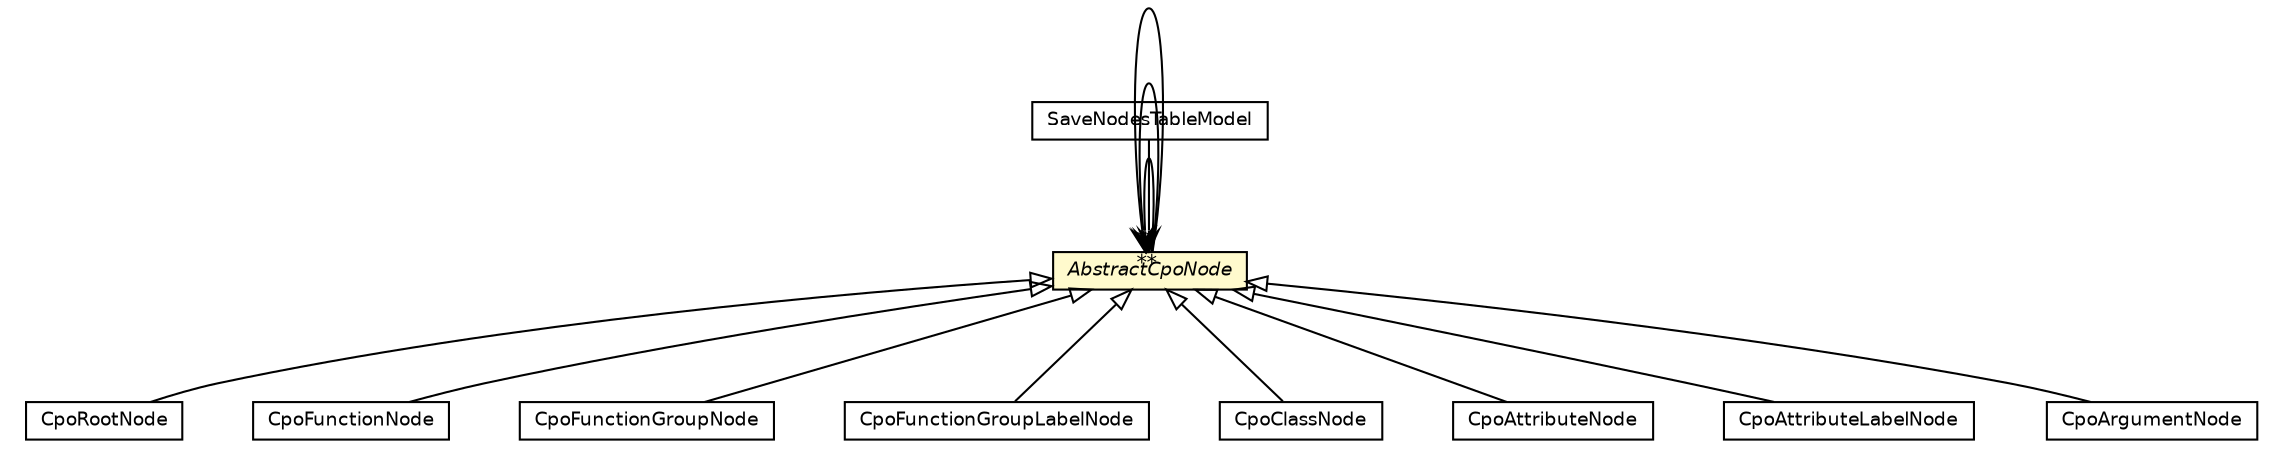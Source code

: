#!/usr/local/bin/dot
#
# Class diagram 
# Generated by UMLGraph version 5.1 (http://www.umlgraph.org/)
#

digraph G {
	edge [fontname="Helvetica",fontsize=10,labelfontname="Helvetica",labelfontsize=10];
	node [fontname="Helvetica",fontsize=10,shape=plaintext];
	nodesep=0.25;
	ranksep=0.5;
	// org.synchronoss.cpo.util.SaveNodesTableModel
	c3393 [label=<<table title="org.synchronoss.cpo.util.SaveNodesTableModel" border="0" cellborder="1" cellspacing="0" cellpadding="2" port="p" href="./SaveNodesTableModel.html">
		<tr><td><table border="0" cellspacing="0" cellpadding="1">
<tr><td align="center" balign="center"> SaveNodesTableModel </td></tr>
		</table></td></tr>
		</table>>, fontname="Helvetica", fontcolor="black", fontsize=9.0];
	// org.synchronoss.cpo.util.CpoRootNode
	c3403 [label=<<table title="org.synchronoss.cpo.util.CpoRootNode" border="0" cellborder="1" cellspacing="0" cellpadding="2" port="p" href="./CpoRootNode.html">
		<tr><td><table border="0" cellspacing="0" cellpadding="1">
<tr><td align="center" balign="center"> CpoRootNode </td></tr>
		</table></td></tr>
		</table>>, fontname="Helvetica", fontcolor="black", fontsize=9.0];
	// org.synchronoss.cpo.util.CpoFunctionNode
	c3408 [label=<<table title="org.synchronoss.cpo.util.CpoFunctionNode" border="0" cellborder="1" cellspacing="0" cellpadding="2" port="p" href="./CpoFunctionNode.html">
		<tr><td><table border="0" cellspacing="0" cellpadding="1">
<tr><td align="center" balign="center"> CpoFunctionNode </td></tr>
		</table></td></tr>
		</table>>, fontname="Helvetica", fontcolor="black", fontsize=9.0];
	// org.synchronoss.cpo.util.CpoFunctionGroupNode
	c3409 [label=<<table title="org.synchronoss.cpo.util.CpoFunctionGroupNode" border="0" cellborder="1" cellspacing="0" cellpadding="2" port="p" href="./CpoFunctionGroupNode.html">
		<tr><td><table border="0" cellspacing="0" cellpadding="1">
<tr><td align="center" balign="center"> CpoFunctionGroupNode </td></tr>
		</table></td></tr>
		</table>>, fontname="Helvetica", fontcolor="black", fontsize=9.0];
	// org.synchronoss.cpo.util.CpoFunctionGroupLabelNode
	c3410 [label=<<table title="org.synchronoss.cpo.util.CpoFunctionGroupLabelNode" border="0" cellborder="1" cellspacing="0" cellpadding="2" port="p" href="./CpoFunctionGroupLabelNode.html">
		<tr><td><table border="0" cellspacing="0" cellpadding="1">
<tr><td align="center" balign="center"> CpoFunctionGroupLabelNode </td></tr>
		</table></td></tr>
		</table>>, fontname="Helvetica", fontcolor="black", fontsize=9.0];
	// org.synchronoss.cpo.util.CpoClassNode
	c3412 [label=<<table title="org.synchronoss.cpo.util.CpoClassNode" border="0" cellborder="1" cellspacing="0" cellpadding="2" port="p" href="./CpoClassNode.html">
		<tr><td><table border="0" cellspacing="0" cellpadding="1">
<tr><td align="center" balign="center"> CpoClassNode </td></tr>
		</table></td></tr>
		</table>>, fontname="Helvetica", fontcolor="black", fontsize=9.0];
	// org.synchronoss.cpo.util.CpoAttributeNode
	c3417 [label=<<table title="org.synchronoss.cpo.util.CpoAttributeNode" border="0" cellborder="1" cellspacing="0" cellpadding="2" port="p" href="./CpoAttributeNode.html">
		<tr><td><table border="0" cellspacing="0" cellpadding="1">
<tr><td align="center" balign="center"> CpoAttributeNode </td></tr>
		</table></td></tr>
		</table>>, fontname="Helvetica", fontcolor="black", fontsize=9.0];
	// org.synchronoss.cpo.util.CpoAttributeLabelNode
	c3418 [label=<<table title="org.synchronoss.cpo.util.CpoAttributeLabelNode" border="0" cellborder="1" cellspacing="0" cellpadding="2" port="p" href="./CpoAttributeLabelNode.html">
		<tr><td><table border="0" cellspacing="0" cellpadding="1">
<tr><td align="center" balign="center"> CpoAttributeLabelNode </td></tr>
		</table></td></tr>
		</table>>, fontname="Helvetica", fontcolor="black", fontsize=9.0];
	// org.synchronoss.cpo.util.CpoArgumentNode
	c3419 [label=<<table title="org.synchronoss.cpo.util.CpoArgumentNode" border="0" cellborder="1" cellspacing="0" cellpadding="2" port="p" href="./CpoArgumentNode.html">
		<tr><td><table border="0" cellspacing="0" cellpadding="1">
<tr><td align="center" balign="center"> CpoArgumentNode </td></tr>
		</table></td></tr>
		</table>>, fontname="Helvetica", fontcolor="black", fontsize=9.0];
	// org.synchronoss.cpo.util.AbstractCpoNode
	c3424 [label=<<table title="org.synchronoss.cpo.util.AbstractCpoNode" border="0" cellborder="1" cellspacing="0" cellpadding="2" port="p" bgcolor="lemonChiffon" href="./AbstractCpoNode.html">
		<tr><td><table border="0" cellspacing="0" cellpadding="1">
<tr><td align="center" balign="center"><font face="Helvetica-Oblique"> AbstractCpoNode </font></td></tr>
		</table></td></tr>
		</table>>, fontname="Helvetica", fontcolor="black", fontsize=9.0];
	//org.synchronoss.cpo.util.CpoRootNode extends org.synchronoss.cpo.util.AbstractCpoNode
	c3424:p -> c3403:p [dir=back,arrowtail=empty];
	//org.synchronoss.cpo.util.CpoFunctionNode extends org.synchronoss.cpo.util.AbstractCpoNode
	c3424:p -> c3408:p [dir=back,arrowtail=empty];
	//org.synchronoss.cpo.util.CpoFunctionGroupNode extends org.synchronoss.cpo.util.AbstractCpoNode
	c3424:p -> c3409:p [dir=back,arrowtail=empty];
	//org.synchronoss.cpo.util.CpoFunctionGroupLabelNode extends org.synchronoss.cpo.util.AbstractCpoNode
	c3424:p -> c3410:p [dir=back,arrowtail=empty];
	//org.synchronoss.cpo.util.CpoClassNode extends org.synchronoss.cpo.util.AbstractCpoNode
	c3424:p -> c3412:p [dir=back,arrowtail=empty];
	//org.synchronoss.cpo.util.CpoAttributeNode extends org.synchronoss.cpo.util.AbstractCpoNode
	c3424:p -> c3417:p [dir=back,arrowtail=empty];
	//org.synchronoss.cpo.util.CpoAttributeLabelNode extends org.synchronoss.cpo.util.AbstractCpoNode
	c3424:p -> c3418:p [dir=back,arrowtail=empty];
	//org.synchronoss.cpo.util.CpoArgumentNode extends org.synchronoss.cpo.util.AbstractCpoNode
	c3424:p -> c3419:p [dir=back,arrowtail=empty];
	// org.synchronoss.cpo.util.SaveNodesTableModel NAVASSOC org.synchronoss.cpo.util.AbstractCpoNode
	c3393:p -> c3424:p [taillabel="", label="", headlabel="*", fontname="Helvetica", fontcolor="black", fontsize=10.0, color="black", arrowhead=open];
	// org.synchronoss.cpo.util.AbstractCpoNode NAVASSOC org.synchronoss.cpo.util.AbstractCpoNode
	c3424:p -> c3424:p [taillabel="", label="", headlabel="*", fontname="Helvetica", fontcolor="black", fontsize=10.0, color="black", arrowhead=open];
	// org.synchronoss.cpo.util.AbstractCpoNode NAVASSOC org.synchronoss.cpo.util.AbstractCpoNode
	c3424:p -> c3424:p [taillabel="", label="", headlabel="*", fontname="Helvetica", fontcolor="black", fontsize=10.0, color="black", arrowhead=open];
	// org.synchronoss.cpo.util.AbstractCpoNode NAVASSOC org.synchronoss.cpo.util.AbstractCpoNode
	c3424:p -> c3424:p [taillabel="", label="", headlabel="*", fontname="Helvetica", fontcolor="black", fontsize=10.0, color="black", arrowhead=open];
}

